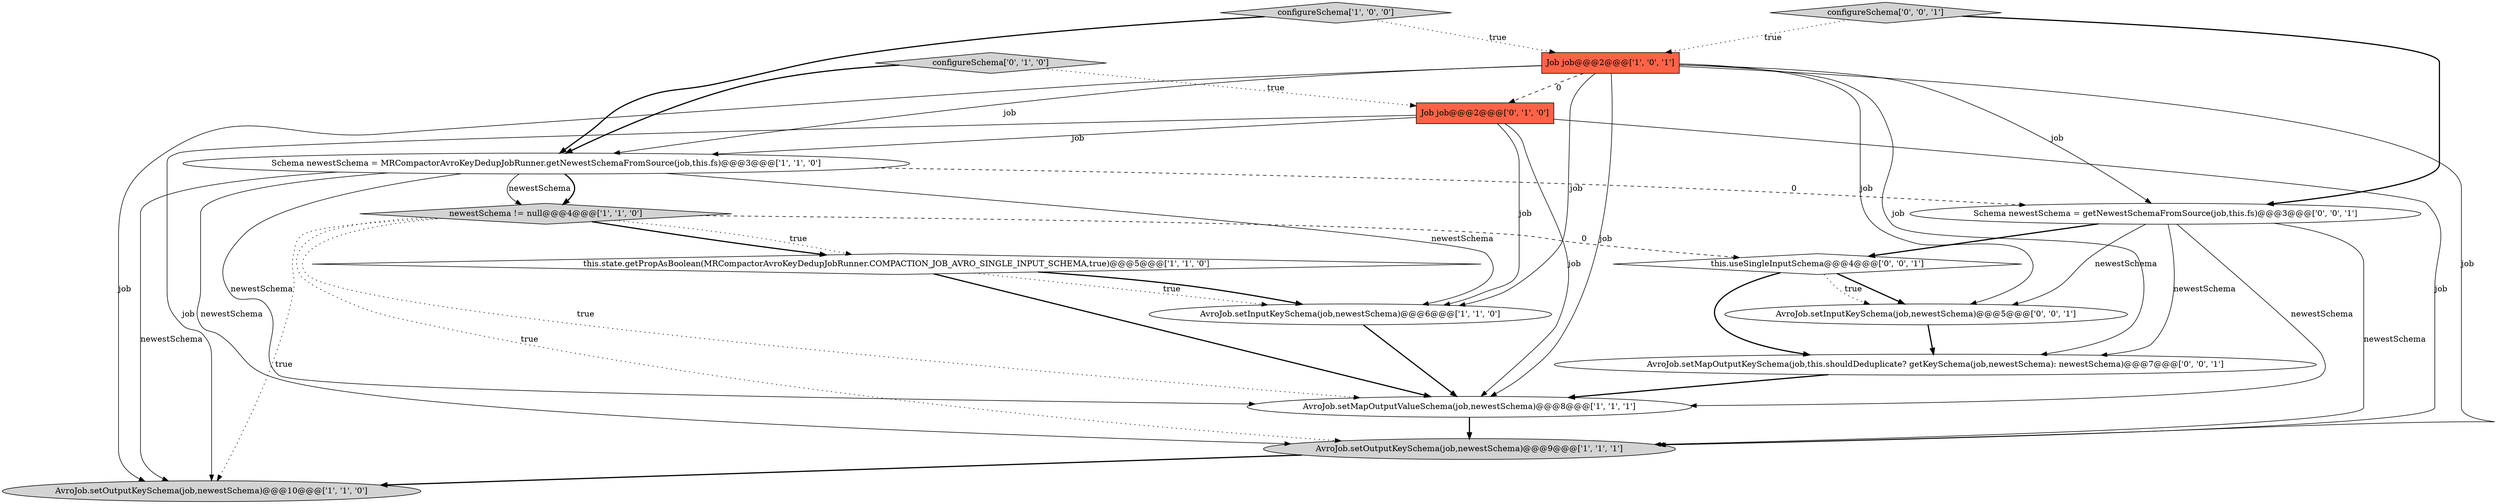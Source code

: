 digraph {
3 [style = filled, label = "Schema newestSchema = MRCompactorAvroKeyDedupJobRunner.getNewestSchemaFromSource(job,this.fs)@@@3@@@['1', '1', '0']", fillcolor = white, shape = ellipse image = "AAA0AAABBB1BBB"];
5 [style = filled, label = "this.state.getPropAsBoolean(MRCompactorAvroKeyDedupJobRunner.COMPACTION_JOB_AVRO_SINGLE_INPUT_SCHEMA,true)@@@5@@@['1', '1', '0']", fillcolor = white, shape = diamond image = "AAA0AAABBB1BBB"];
0 [style = filled, label = "AvroJob.setMapOutputValueSchema(job,newestSchema)@@@8@@@['1', '1', '1']", fillcolor = white, shape = ellipse image = "AAA0AAABBB1BBB"];
7 [style = filled, label = "AvroJob.setInputKeySchema(job,newestSchema)@@@6@@@['1', '1', '0']", fillcolor = white, shape = ellipse image = "AAA0AAABBB1BBB"];
8 [style = filled, label = "Job job@@@2@@@['1', '0', '1']", fillcolor = tomato, shape = box image = "AAA0AAABBB1BBB"];
12 [style = filled, label = "AvroJob.setMapOutputKeySchema(job,this.shouldDeduplicate? getKeySchema(job,newestSchema): newestSchema)@@@7@@@['0', '0', '1']", fillcolor = white, shape = ellipse image = "AAA0AAABBB3BBB"];
6 [style = filled, label = "newestSchema != null@@@4@@@['1', '1', '0']", fillcolor = lightgray, shape = diamond image = "AAA0AAABBB1BBB"];
15 [style = filled, label = "this.useSingleInputSchema@@@4@@@['0', '0', '1']", fillcolor = white, shape = diamond image = "AAA0AAABBB3BBB"];
10 [style = filled, label = "Job job@@@2@@@['0', '1', '0']", fillcolor = tomato, shape = box image = "AAA1AAABBB2BBB"];
9 [style = filled, label = "configureSchema['0', '1', '0']", fillcolor = lightgray, shape = diamond image = "AAA0AAABBB2BBB"];
2 [style = filled, label = "configureSchema['1', '0', '0']", fillcolor = lightgray, shape = diamond image = "AAA0AAABBB1BBB"];
11 [style = filled, label = "Schema newestSchema = getNewestSchemaFromSource(job,this.fs)@@@3@@@['0', '0', '1']", fillcolor = white, shape = ellipse image = "AAA0AAABBB3BBB"];
1 [style = filled, label = "AvroJob.setOutputKeySchema(job,newestSchema)@@@10@@@['1', '1', '0']", fillcolor = lightgray, shape = ellipse image = "AAA0AAABBB1BBB"];
13 [style = filled, label = "configureSchema['0', '0', '1']", fillcolor = lightgray, shape = diamond image = "AAA0AAABBB3BBB"];
14 [style = filled, label = "AvroJob.setInputKeySchema(job,newestSchema)@@@5@@@['0', '0', '1']", fillcolor = white, shape = ellipse image = "AAA0AAABBB3BBB"];
4 [style = filled, label = "AvroJob.setOutputKeySchema(job,newestSchema)@@@9@@@['1', '1', '1']", fillcolor = lightgray, shape = ellipse image = "AAA0AAABBB1BBB"];
8->11 [style = solid, label="job"];
12->0 [style = bold, label=""];
3->0 [style = solid, label="newestSchema"];
0->4 [style = bold, label=""];
3->4 [style = solid, label="newestSchema"];
8->7 [style = solid, label="job"];
2->8 [style = dotted, label="true"];
8->0 [style = solid, label="job"];
15->12 [style = bold, label=""];
9->3 [style = bold, label=""];
6->1 [style = dotted, label="true"];
14->12 [style = bold, label=""];
13->8 [style = dotted, label="true"];
3->11 [style = dashed, label="0"];
11->15 [style = bold, label=""];
11->4 [style = solid, label="newestSchema"];
5->7 [style = dotted, label="true"];
11->0 [style = solid, label="newestSchema"];
11->12 [style = solid, label="newestSchema"];
4->1 [style = bold, label=""];
9->10 [style = dotted, label="true"];
3->6 [style = bold, label=""];
2->3 [style = bold, label=""];
6->0 [style = dotted, label="true"];
6->5 [style = dotted, label="true"];
3->1 [style = solid, label="newestSchema"];
6->4 [style = dotted, label="true"];
5->0 [style = bold, label=""];
13->11 [style = bold, label=""];
10->7 [style = solid, label="job"];
10->3 [style = solid, label="job"];
15->14 [style = bold, label=""];
8->14 [style = solid, label="job"];
7->0 [style = bold, label=""];
8->3 [style = solid, label="job"];
6->5 [style = bold, label=""];
8->4 [style = solid, label="job"];
10->1 [style = solid, label="job"];
6->15 [style = dashed, label="0"];
8->10 [style = dashed, label="0"];
3->7 [style = solid, label="newestSchema"];
8->12 [style = solid, label="job"];
8->1 [style = solid, label="job"];
11->14 [style = solid, label="newestSchema"];
15->14 [style = dotted, label="true"];
10->0 [style = solid, label="job"];
3->6 [style = solid, label="newestSchema"];
5->7 [style = bold, label=""];
10->4 [style = solid, label="job"];
}

